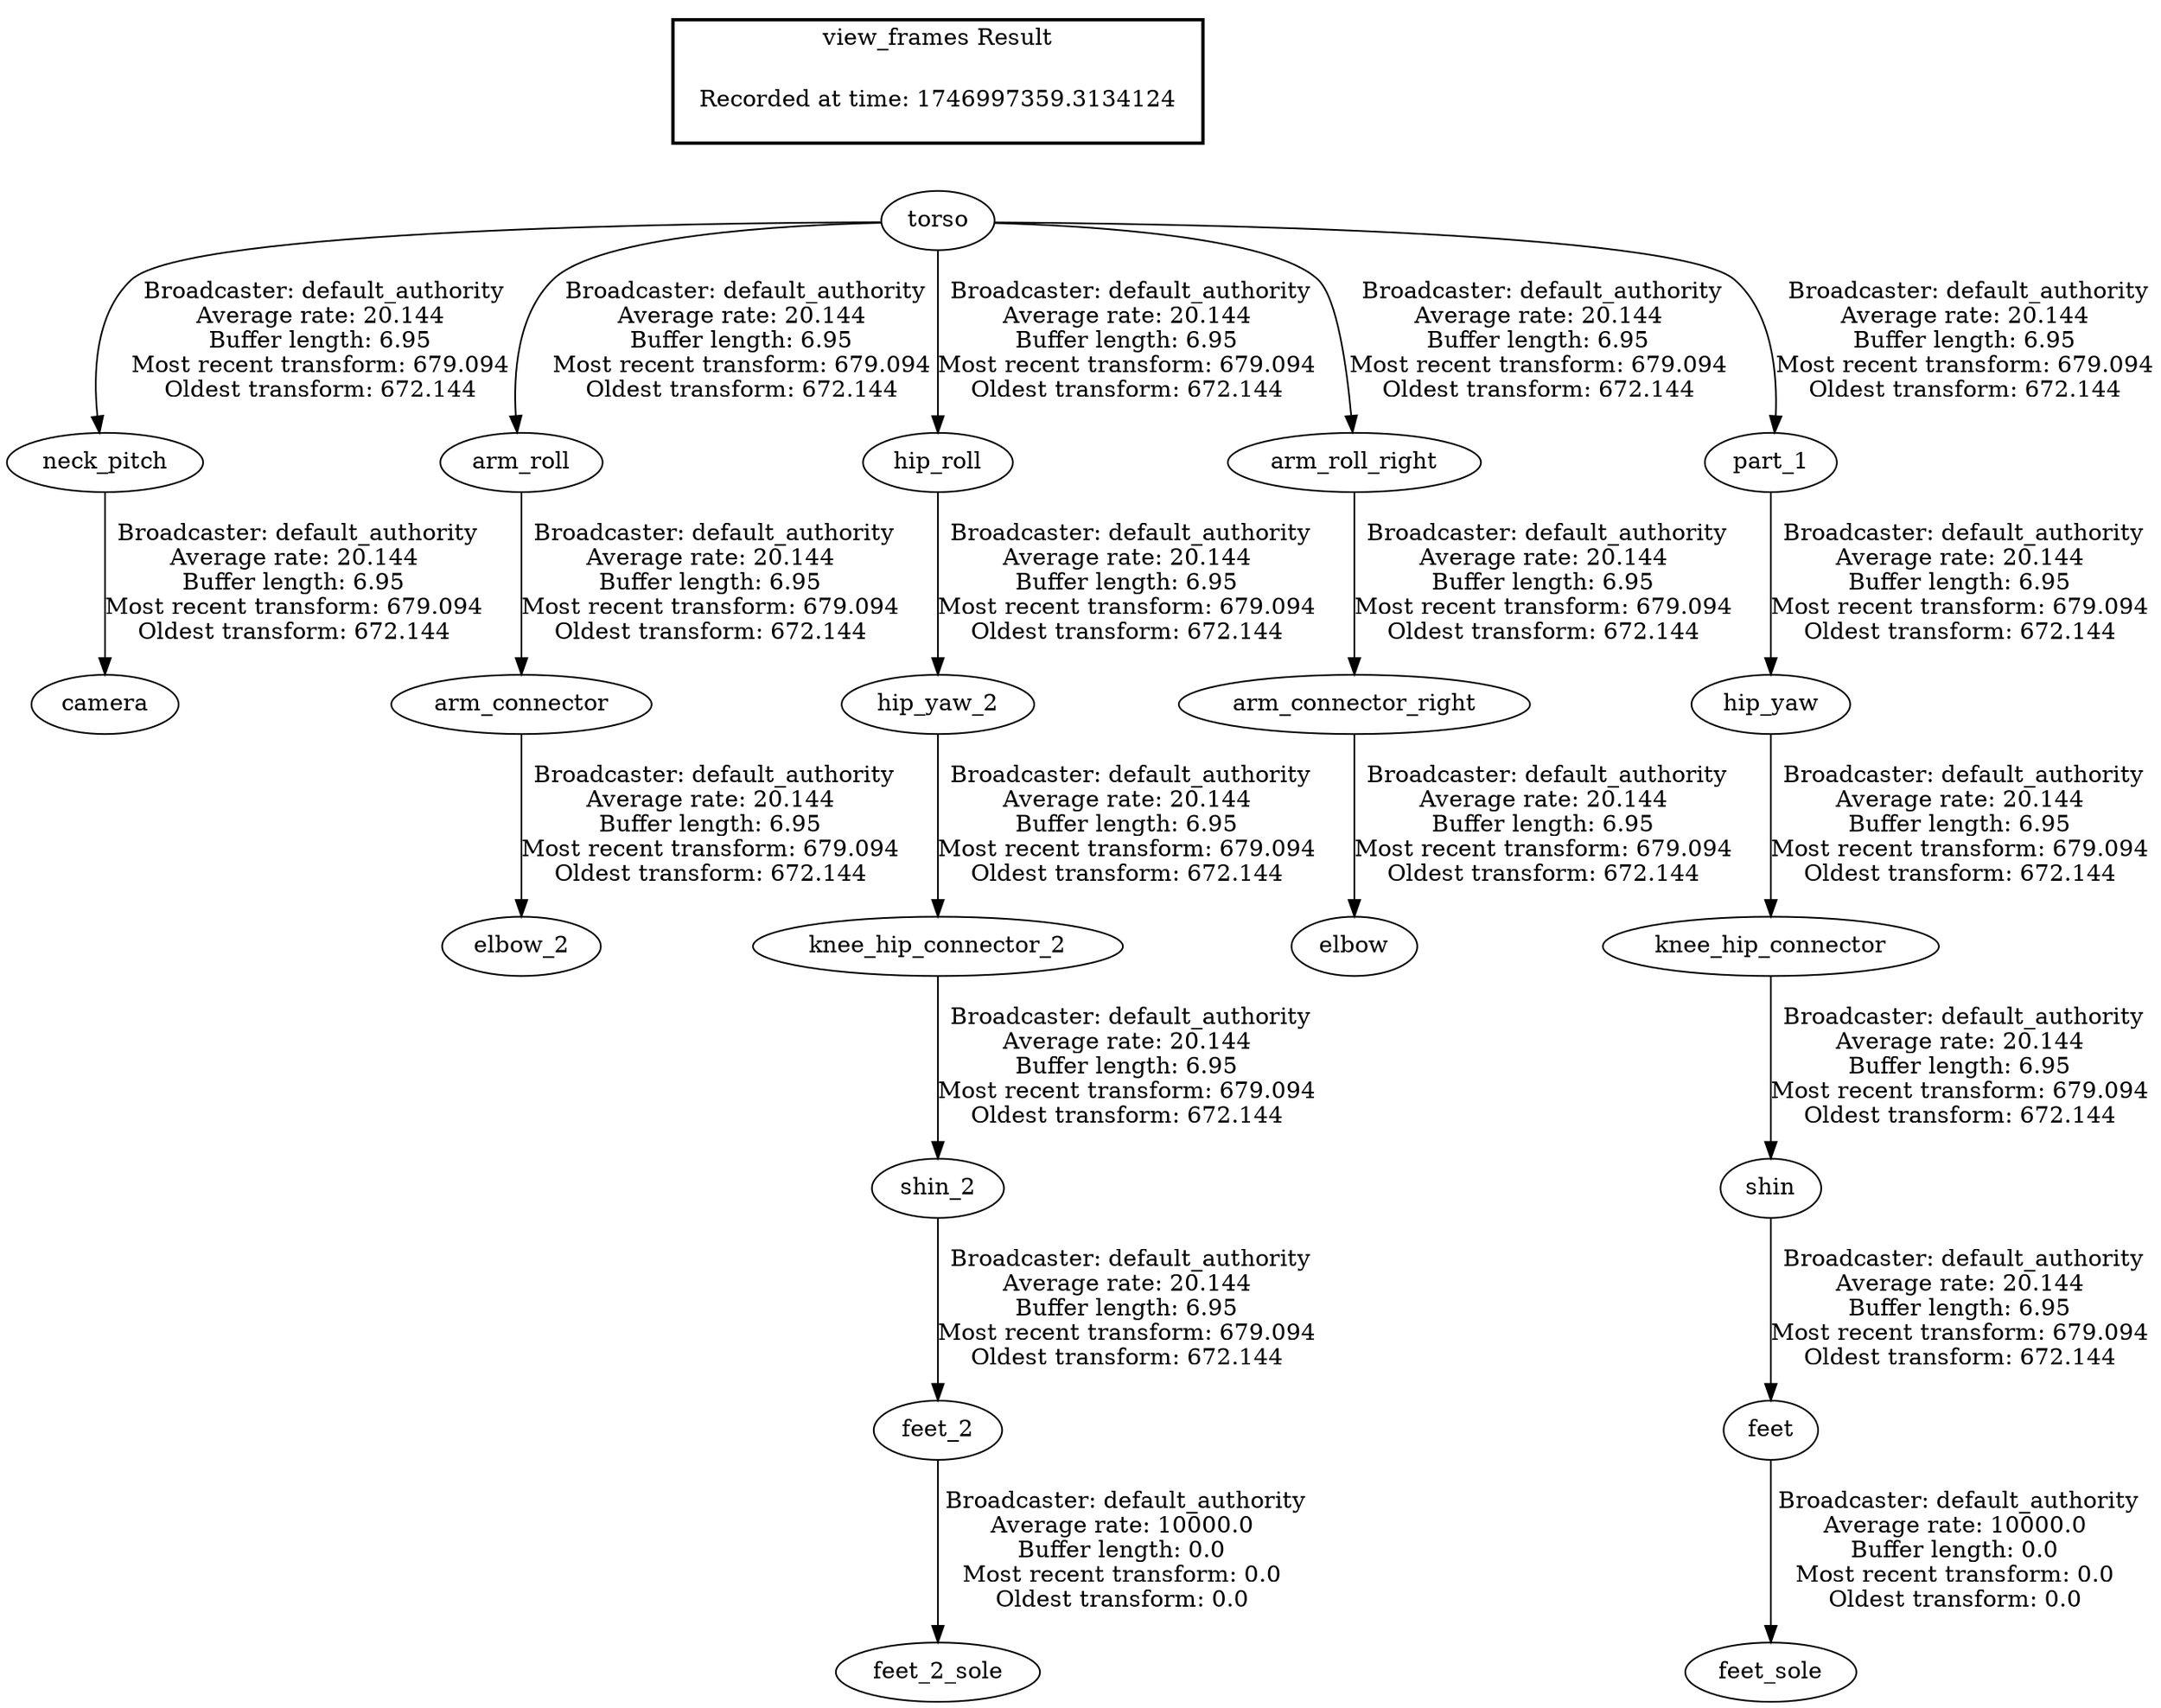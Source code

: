 digraph G {
"neck_pitch" -> "camera"[label=" Broadcaster: default_authority\nAverage rate: 20.144\nBuffer length: 6.95\nMost recent transform: 679.094\nOldest transform: 672.144\n"];
"torso" -> "neck_pitch"[label=" Broadcaster: default_authority\nAverage rate: 20.144\nBuffer length: 6.95\nMost recent transform: 679.094\nOldest transform: 672.144\n"];
"shin_2" -> "feet_2"[label=" Broadcaster: default_authority\nAverage rate: 20.144\nBuffer length: 6.95\nMost recent transform: 679.094\nOldest transform: 672.144\n"];
"knee_hip_connector_2" -> "shin_2"[label=" Broadcaster: default_authority\nAverage rate: 20.144\nBuffer length: 6.95\nMost recent transform: 679.094\nOldest transform: 672.144\n"];
"arm_connector" -> "elbow_2"[label=" Broadcaster: default_authority\nAverage rate: 20.144\nBuffer length: 6.95\nMost recent transform: 679.094\nOldest transform: 672.144\n"];
"arm_roll" -> "arm_connector"[label=" Broadcaster: default_authority\nAverage rate: 20.144\nBuffer length: 6.95\nMost recent transform: 679.094\nOldest transform: 672.144\n"];
"torso" -> "hip_roll"[label=" Broadcaster: default_authority\nAverage rate: 20.144\nBuffer length: 6.95\nMost recent transform: 679.094\nOldest transform: 672.144\n"];
"hip_roll" -> "hip_yaw_2"[label=" Broadcaster: default_authority\nAverage rate: 20.144\nBuffer length: 6.95\nMost recent transform: 679.094\nOldest transform: 672.144\n"];
"hip_yaw_2" -> "knee_hip_connector_2"[label=" Broadcaster: default_authority\nAverage rate: 20.144\nBuffer length: 6.95\nMost recent transform: 679.094\nOldest transform: 672.144\n"];
"torso" -> "arm_roll"[label=" Broadcaster: default_authority\nAverage rate: 20.144\nBuffer length: 6.95\nMost recent transform: 679.094\nOldest transform: 672.144\n"];
"shin" -> "feet"[label=" Broadcaster: default_authority\nAverage rate: 20.144\nBuffer length: 6.95\nMost recent transform: 679.094\nOldest transform: 672.144\n"];
"knee_hip_connector" -> "shin"[label=" Broadcaster: default_authority\nAverage rate: 20.144\nBuffer length: 6.95\nMost recent transform: 679.094\nOldest transform: 672.144\n"];
"arm_connector_right" -> "elbow"[label=" Broadcaster: default_authority\nAverage rate: 20.144\nBuffer length: 6.95\nMost recent transform: 679.094\nOldest transform: 672.144\n"];
"arm_roll_right" -> "arm_connector_right"[label=" Broadcaster: default_authority\nAverage rate: 20.144\nBuffer length: 6.95\nMost recent transform: 679.094\nOldest transform: 672.144\n"];
"torso" -> "part_1"[label=" Broadcaster: default_authority\nAverage rate: 20.144\nBuffer length: 6.95\nMost recent transform: 679.094\nOldest transform: 672.144\n"];
"part_1" -> "hip_yaw"[label=" Broadcaster: default_authority\nAverage rate: 20.144\nBuffer length: 6.95\nMost recent transform: 679.094\nOldest transform: 672.144\n"];
"hip_yaw" -> "knee_hip_connector"[label=" Broadcaster: default_authority\nAverage rate: 20.144\nBuffer length: 6.95\nMost recent transform: 679.094\nOldest transform: 672.144\n"];
"torso" -> "arm_roll_right"[label=" Broadcaster: default_authority\nAverage rate: 20.144\nBuffer length: 6.95\nMost recent transform: 679.094\nOldest transform: 672.144\n"];
"feet_2" -> "feet_2_sole"[label=" Broadcaster: default_authority\nAverage rate: 10000.0\nBuffer length: 0.0\nMost recent transform: 0.0\nOldest transform: 0.0\n"];
"feet" -> "feet_sole"[label=" Broadcaster: default_authority\nAverage rate: 10000.0\nBuffer length: 0.0\nMost recent transform: 0.0\nOldest transform: 0.0\n"];
edge [style=invis];
 subgraph cluster_legend { style=bold; color=black; label ="view_frames Result";
"Recorded at time: 1746997359.3134124"[ shape=plaintext ] ;
}->"torso";
}